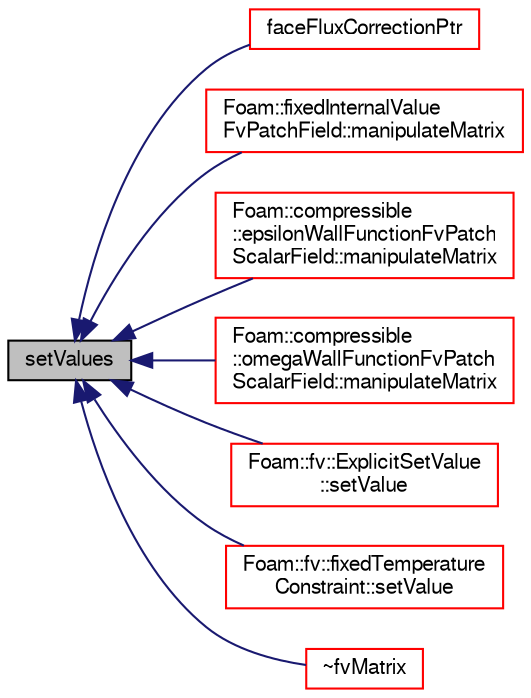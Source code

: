 digraph "setValues"
{
  bgcolor="transparent";
  edge [fontname="FreeSans",fontsize="10",labelfontname="FreeSans",labelfontsize="10"];
  node [fontname="FreeSans",fontsize="10",shape=record];
  rankdir="LR";
  Node2739 [label="setValues",height=0.2,width=0.4,color="black", fillcolor="grey75", style="filled", fontcolor="black"];
  Node2739 -> Node2740 [dir="back",color="midnightblue",fontsize="10",style="solid",fontname="FreeSans"];
  Node2740 [label="faceFluxCorrectionPtr",height=0.2,width=0.4,color="red",URL="$a22358.html#abca4d525cb7a95854e0bbc373847fef2",tooltip="Return pointer to face-flux non-orthogonal correction field. "];
  Node2739 -> Node2745 [dir="back",color="midnightblue",fontsize="10",style="solid",fontname="FreeSans"];
  Node2745 [label="Foam::fixedInternalValue\lFvPatchField::manipulateMatrix",height=0.2,width=0.4,color="red",URL="$a22098.html#a918a7a9b6883ae2da430decb238332e0",tooltip="Manipulate a matrix. "];
  Node2739 -> Node2748 [dir="back",color="midnightblue",fontsize="10",style="solid",fontname="FreeSans"];
  Node2748 [label="Foam::compressible\l::epsilonWallFunctionFvPatch\lScalarField::manipulateMatrix",height=0.2,width=0.4,color="red",URL="$a30682.html#a3f0cafc1e1afd9a71ada8385e3fa343a",tooltip="Manipulate matrix. "];
  Node2739 -> Node2751 [dir="back",color="midnightblue",fontsize="10",style="solid",fontname="FreeSans"];
  Node2751 [label="Foam::compressible\l::omegaWallFunctionFvPatch\lScalarField::manipulateMatrix",height=0.2,width=0.4,color="red",URL="$a30726.html#a3f0cafc1e1afd9a71ada8385e3fa343a",tooltip="Manipulate matrix. "];
  Node2739 -> Node2754 [dir="back",color="midnightblue",fontsize="10",style="solid",fontname="FreeSans"];
  Node2754 [label="Foam::fv::ExplicitSetValue\l::setValue",height=0.2,width=0.4,color="red",URL="$a23438.html#aa05f35e3c9707ca2f49b315938ecb693",tooltip="Set value on field. "];
  Node2739 -> Node2757 [dir="back",color="midnightblue",fontsize="10",style="solid",fontname="FreeSans"];
  Node2757 [label="Foam::fv::fixedTemperature\lConstraint::setValue",height=0.2,width=0.4,color="red",URL="$a23430.html#a14a2a47dd256cb0c8b14bd4efe1fef04",tooltip="Scalar. "];
  Node2739 -> Node2760 [dir="back",color="midnightblue",fontsize="10",style="solid",fontname="FreeSans"];
  Node2760 [label="~fvMatrix",height=0.2,width=0.4,color="red",URL="$a22358.html#a5df9d9b8519b327a09188e67b13fbea1",tooltip="Destructor. "];
}
